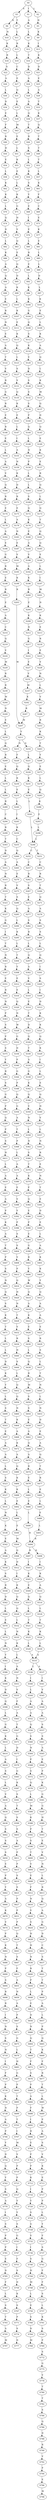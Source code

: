 strict digraph  {
	S0 -> S1 [ label = I ];
	S0 -> S2 [ label = L ];
	S0 -> S3 [ label = S ];
	S1 -> S4 [ label = A ];
	S2 -> S5 [ label = H ];
	S3 -> S6 [ label = K ];
	S3 -> S7 [ label = T ];
	S4 -> S8 [ label = L ];
	S5 -> S9 [ label = K ];
	S6 -> S10 [ label = N ];
	S7 -> S11 [ label = L ];
	S8 -> S12 [ label = K ];
	S9 -> S13 [ label = I ];
	S10 -> S14 [ label = K ];
	S11 -> S15 [ label = R ];
	S12 -> S16 [ label = T ];
	S13 -> S17 [ label = K ];
	S14 -> S18 [ label = R ];
	S15 -> S19 [ label = L ];
	S16 -> S20 [ label = D ];
	S17 -> S21 [ label = D ];
	S18 -> S22 [ label = S ];
	S19 -> S23 [ label = C ];
	S20 -> S24 [ label = A ];
	S21 -> S25 [ label = E ];
	S22 -> S26 [ label = A ];
	S23 -> S27 [ label = E ];
	S24 -> S28 [ label = L ];
	S25 -> S29 [ label = A ];
	S26 -> S30 [ label = L ];
	S27 -> S31 [ label = Q ];
	S28 -> S32 [ label = A ];
	S29 -> S33 [ label = T ];
	S30 -> S34 [ label = D ];
	S31 -> S35 [ label = E ];
	S32 -> S36 [ label = Q ];
	S33 -> S37 [ label = K ];
	S34 -> S38 [ label = E ];
	S35 -> S39 [ label = L ];
	S36 -> S40 [ label = T ];
	S37 -> S41 [ label = Q ];
	S38 -> S42 [ label = F ];
	S39 -> S43 [ label = M ];
	S40 -> S44 [ label = R ];
	S41 -> S45 [ label = T ];
	S42 -> S46 [ label = R ];
	S43 -> S47 [ label = E ];
	S44 -> S48 [ label = S ];
	S45 -> S49 [ label = T ];
	S46 -> S50 [ label = H ];
	S47 -> S51 [ label = L ];
	S48 -> S52 [ label = L ];
	S49 -> S53 [ label = T ];
	S50 -> S54 [ label = E ];
	S51 -> S55 [ label = K ];
	S52 -> S56 [ label = K ];
	S53 -> S57 [ label = L ];
	S54 -> S58 [ label = L ];
	S55 -> S59 [ label = E ];
	S56 -> S60 [ label = S ];
	S57 -> S61 [ label = K ];
	S58 -> S62 [ label = K ];
	S59 -> S63 [ label = L ];
	S60 -> S64 [ label = Y ];
	S61 -> S65 [ label = F ];
	S62 -> S66 [ label = K ];
	S63 -> S67 [ label = K ];
	S64 -> S68 [ label = E ];
	S65 -> S69 [ label = C ];
	S66 -> S70 [ label = L ];
	S67 -> S71 [ label = G ];
	S68 -> S72 [ label = I ];
	S69 -> S73 [ label = E ];
	S70 -> S74 [ label = Q ];
	S71 -> S75 [ label = H ];
	S72 -> S76 [ label = E ];
	S73 -> S77 [ label = K ];
	S74 -> S78 [ label = D ];
	S75 -> S79 [ label = V ];
	S76 -> S80 [ label = L ];
	S77 -> S81 [ label = E ];
	S78 -> S82 [ label = L ];
	S79 -> S83 [ label = Q ];
	S80 -> S84 [ label = R ];
	S81 -> S85 [ label = L ];
	S82 -> S86 [ label = K ];
	S83 -> S87 [ label = E ];
	S84 -> S88 [ label = E ];
	S85 -> S89 [ label = L ];
	S86 -> S90 [ label = A ];
	S87 -> S91 [ label = Q ];
	S88 -> S92 [ label = L ];
	S89 -> S93 [ label = D ];
	S90 -> S94 [ label = Q ];
	S91 -> S95 [ label = D ];
	S92 -> S96 [ label = K ];
	S93 -> S97 [ label = L ];
	S94 -> S98 [ label = A ];
	S95 -> S99 [ label = K ];
	S96 -> S100 [ label = K ];
	S97 -> S101 [ label = K ];
	S98 -> S102 [ label = E ];
	S99 -> S103 [ label = L ];
	S100 -> S104 [ label = G ];
	S101 -> S105 [ label = E ];
	S102 -> S106 [ label = R ];
	S103 -> S107 [ label = K ];
	S104 -> S108 [ label = Q ];
	S105 -> S109 [ label = L ];
	S106 -> S110 [ label = N ];
	S107 -> S111 [ label = E ];
	S108 -> S112 [ label = S ];
	S109 -> S113 [ label = K ];
	S110 -> S114 [ label = E ];
	S111 -> S115 [ label = K ];
	S112 -> S116 [ label = K ];
	S113 -> S117 [ label = A ];
	S114 -> S118 [ label = A ];
	S115 -> S119 [ label = Q ];
	S116 -> S120 [ label = V ];
	S117 -> S121 [ label = Q ];
	S118 -> S122 [ label = T ];
	S119 -> S123 [ label = L ];
	S120 -> S124 [ label = D ];
	S121 -> S125 [ label = L ];
	S122 -> S126 [ label = V ];
	S123 -> S127 [ label = S ];
	S124 -> S128 [ label = S ];
	S125 -> S129 [ label = K ];
	S126 -> S130 [ label = R ];
	S127 -> S131 [ label = V ];
	S128 -> S132 [ label = S ];
	S129 -> S133 [ label = M ];
	S130 -> S134 [ label = G ];
	S131 -> S135 [ label = Q ];
	S132 -> S136 [ label = S ];
	S133 -> S137 [ label = Q ];
	S134 -> S138 [ label = R ];
	S135 -> S139 [ label = K ];
	S136 -> S140 [ label = P ];
	S137 -> S141 [ label = D ];
	S138 -> S142 [ label = E ];
	S139 -> S143 [ label = E ];
	S140 -> S144 [ label = Q ];
	S141 -> S145 [ label = Q ];
	S142 -> S146 [ label = R ];
	S143 -> S147 [ label = L ];
	S144 -> S148 [ label = L ];
	S145 -> S149 [ label = E ];
	S146 -> S150 [ label = E ];
	S147 -> S151 [ label = I ];
	S148 -> S152 [ label = N ];
	S149 -> S153 [ label = K ];
	S150 -> S154 [ label = L ];
	S151 -> S155 [ label = A ];
	S152 -> S156 [ label = P ];
	S153 -> S157 [ label = E ];
	S154 -> S158 [ label = A ];
	S155 -> S159 [ label = N ];
	S156 -> S160 [ label = L ];
	S157 -> S161 [ label = R ];
	S158 -> S162 [ label = V ];
	S159 -> S163 [ label = K ];
	S160 -> S164 [ label = L ];
	S161 -> S165 [ label = Q ];
	S162 -> S166 [ label = Q ];
	S163 -> S167 [ label = D ];
	S164 -> S168 [ label = S ];
	S165 -> S169 [ label = L ];
	S166 -> S170 [ label = R ];
	S167 -> S171 [ label = R ];
	S168 -> S172 [ label = Q ];
	S169 -> S173 [ label = Q ];
	S170 -> S174 [ label = E ];
	S171 -> S175 [ label = E ];
	S172 -> S176 [ label = K ];
	S173 -> S177 [ label = T ];
	S174 -> S178 [ label = L ];
	S175 -> S179 [ label = A ];
	S176 -> S180 [ label = E ];
	S177 -> S181 [ label = Q ];
	S178 -> S182 [ label = A ];
	S179 -> S183 [ label = N ];
	S180 -> S184 [ label = A ];
	S181 -> S185 [ label = Q ];
	S182 -> S186 [ label = E ];
	S183 -> S187 [ label = E ];
	S184 -> S188 [ label = V ];
	S185 -> S189 [ label = E ];
	S186 -> S190 [ label = G ];
	S187 -> S191 [ label = V ];
	S188 -> S192 [ label = A ];
	S189 -> S193 [ label = L ];
	S190 -> S194 [ label = R ];
	S191 -> S195 [ label = M ];
	S192 -> S196 [ label = K ];
	S193 -> S197 [ label = I ];
	S194 -> S198 [ label = E ];
	S195 -> S199 [ label = K ];
	S196 -> S200 [ label = R ];
	S197 -> S201 [ label = M ];
	S198 -> S202 [ label = R ];
	S199 -> S203 [ label = R ];
	S200 -> S204 [ label = E ];
	S201 -> S205 [ label = N ];
	S202 -> S206 [ label = E ];
	S203 -> S207 [ label = M ];
	S204 -> S208 [ label = K ];
	S205 -> S209 [ label = K ];
	S206 -> S210 [ label = A ];
	S207 -> S211 [ label = Y ];
	S208 -> S212 [ label = N ];
	S209 -> S213 [ label = E ];
	S210 -> S214 [ label = C ];
	S211 -> S215 [ label = N ];
	S211 -> S216 [ label = D ];
	S212 -> S217 [ label = G ];
	S213 -> S218 [ label = R ];
	S214 -> S219 [ label = Q ];
	S215 -> S220 [ label = F ];
	S216 -> S221 [ label = L ];
	S217 -> S222 [ label = I ];
	S218 -> S223 [ label = E ];
	S219 -> S224 [ label = V ];
	S220 -> S225 [ label = Q ];
	S221 -> S226 [ label = Q ];
	S222 -> S227 [ label = E ];
	S223 -> S228 [ label = V ];
	S224 -> S229 [ label = M ];
	S225 -> S230 [ label = K ];
	S226 -> S231 [ label = K ];
	S227 -> S232 [ label = V ];
	S228 -> S233 [ label = N ];
	S229 -> S234 [ label = R ];
	S230 -> S235 [ label = E ];
	S231 -> S236 [ label = E ];
	S232 -> S237 [ label = M ];
	S233 -> S238 [ label = L ];
	S234 -> S239 [ label = R ];
	S235 -> S240 [ label = L ];
	S236 -> S241 [ label = L ];
	S237 -> S242 [ label = K ];
	S238 -> S243 [ label = V ];
	S239 -> S244 [ label = M ];
	S240 -> S245 [ label = I ];
	S241 -> S246 [ label = L ];
	S242 -> S247 [ label = R ];
	S243 -> S248 [ label = M ];
	S244 -> S249 [ label = N ];
	S245 -> S250 [ label = K ];
	S246 -> S251 [ label = T ];
	S246 -> S252 [ label = C ];
	S247 -> S207 [ label = M ];
	S248 -> S253 [ label = R ];
	S249 -> S254 [ label = E ];
	S250 -> S255 [ label = C ];
	S251 -> S256 [ label = C ];
	S252 -> S257 [ label = C ];
	S253 -> S258 [ label = K ];
	S254 -> S259 [ label = L ];
	S255 -> S260 [ label = Q ];
	S256 -> S261 [ label = R ];
	S257 -> S262 [ label = R ];
	S258 -> S263 [ label = T ];
	S259 -> S264 [ label = Q ];
	S260 -> S265 [ label = A ];
	S261 -> S266 [ label = T ];
	S262 -> S267 [ label = S ];
	S263 -> S268 [ label = Y ];
	S264 -> S269 [ label = R ];
	S265 -> S270 [ label = E ];
	S266 -> S271 [ label = Q ];
	S267 -> S272 [ label = E ];
	S268 -> S273 [ label = E ];
	S269 -> S274 [ label = E ];
	S270 -> S275 [ label = V ];
	S271 -> S276 [ label = A ];
	S272 -> S277 [ label = A ];
	S273 -> S278 [ label = L ];
	S274 -> S279 [ label = L ];
	S275 -> S280 [ label = S ];
	S276 -> S281 [ label = S ];
	S277 -> S282 [ label = S ];
	S278 -> S283 [ label = Q ];
	S279 -> S284 [ label = L ];
	S280 -> S285 [ label = Q ];
	S281 -> S286 [ label = S ];
	S282 -> S287 [ label = R ];
	S283 -> S288 [ label = K ];
	S284 -> S289 [ label = R ];
	S285 -> S290 [ label = L ];
	S286 -> S291 [ label = L ];
	S287 -> S292 [ label = L ];
	S288 -> S293 [ label = E ];
	S289 -> S294 [ label = C ];
	S290 -> S295 [ label = K ];
	S291 -> S296 [ label = Q ];
	S292 -> S297 [ label = Q ];
	S293 -> S298 [ label = L ];
	S294 -> S299 [ label = R ];
	S295 -> S300 [ label = L ];
	S296 -> S301 [ label = I ];
	S297 -> S302 [ label = A ];
	S298 -> S246 [ label = L ];
	S299 -> S303 [ label = T ];
	S300 -> S304 [ label = T ];
	S301 -> S305 [ label = S ];
	S302 -> S306 [ label = V ];
	S303 -> S307 [ label = D ];
	S304 -> S308 [ label = Y ];
	S305 -> S309 [ label = I ];
	S306 -> S310 [ label = L ];
	S307 -> S311 [ label = A ];
	S308 -> S312 [ label = E ];
	S309 -> S313 [ label = D ];
	S310 -> S314 [ label = E ];
	S311 -> S315 [ label = N ];
	S312 -> S316 [ label = E ];
	S313 -> S317 [ label = K ];
	S314 -> S318 [ label = T ];
	S315 -> S319 [ label = R ];
	S316 -> S320 [ label = Q ];
	S317 -> S321 [ label = K ];
	S318 -> S322 [ label = D ];
	S319 -> S323 [ label = T ];
	S320 -> S324 [ label = N ];
	S321 -> S325 [ label = Q ];
	S322 -> S326 [ label = Q ];
	S323 -> S327 [ label = K ];
	S324 -> S328 [ label = W ];
	S325 -> S329 [ label = K ];
	S326 -> S330 [ label = T ];
	S327 -> S331 [ label = G ];
	S328 -> S332 [ label = G ];
	S329 -> S333 [ label = I ];
	S330 -> S334 [ label = A ];
	S331 -> S335 [ label = I ];
	S332 -> S336 [ label = D ];
	S333 -> S337 [ label = L ];
	S334 -> S338 [ label = G ];
	S335 -> S339 [ label = T ];
	S336 -> S340 [ label = P ];
	S337 -> S341 [ label = E ];
	S338 -> S342 [ label = K ];
	S339 -> S343 [ label = N ];
	S340 -> S344 [ label = G ];
	S341 -> S345 [ label = Q ];
	S342 -> S346 [ label = Q ];
	S343 -> S347 [ label = R ];
	S344 -> S348 [ label = P ];
	S345 -> S349 [ label = H ];
	S346 -> S350 [ label = V ];
	S347 -> S351 [ label = E ];
	S348 -> S352 [ label = Q ];
	S349 -> S353 [ label = V ];
	S350 -> S354 [ label = N ];
	S351 -> S355 [ label = R ];
	S352 -> S356 [ label = G ];
	S353 -> S357 [ label = L ];
	S354 -> S358 [ label = L ];
	S355 -> S359 [ label = N ];
	S356 -> S360 [ label = A ];
	S357 -> S361 [ label = N ];
	S358 -> S362 [ label = N ];
	S359 -> S363 [ label = P ];
	S360 -> S364 [ label = T ];
	S361 -> S365 [ label = R ];
	S362 -> S366 [ label = S ];
	S363 -> S367 [ label = S ];
	S364 -> S368 [ label = P ];
	S365 -> S369 [ label = E ];
	S366 -> S370 [ label = T ];
	S367 -> S371 [ label = P ];
	S368 -> S372 [ label = L ];
	S369 -> S373 [ label = N ];
	S370 -> S374 [ label = K ];
	S371 -> S375 [ label = S ];
	S372 -> S376 [ label = A ];
	S373 -> S377 [ label = T ];
	S374 -> S378 [ label = P ];
	S375 -> S379 [ label = Y ];
	S376 -> S380 [ label = A ];
	S377 -> S381 [ label = E ];
	S378 -> S382 [ label = Q ];
	S379 -> S383 [ label = R ];
	S380 -> S384 [ label = E ];
	S381 -> S385 [ label = D ];
	S382 -> S386 [ label = E ];
	S383 -> S387 [ label = S ];
	S384 -> S388 [ label = V ];
	S385 -> S389 [ label = E ];
	S386 -> S390 [ label = P ];
	S387 -> S391 [ label = G ];
	S388 -> S392 [ label = Y ];
	S389 -> S393 [ label = L ];
	S390 -> S394 [ label = E ];
	S391 -> S395 [ label = P ];
	S392 -> S396 [ label = P ];
	S393 -> S397 [ label = A ];
	S394 -> S398 [ label = G ];
	S395 -> S399 [ label = Q ];
	S396 -> S400 [ label = S ];
	S397 -> S401 [ label = K ];
	S398 -> S402 [ label = R ];
	S399 -> S403 [ label = P ];
	S400 -> S404 [ label = S ];
	S401 -> S405 [ label = K ];
	S402 -> S406 [ label = Y ];
	S403 -> S407 [ label = S ];
	S404 -> S408 [ label = V ];
	S405 -> S409 [ label = Y ];
	S406 -> S410 [ label = W ];
	S407 -> S411 [ label = H ];
	S408 -> S412 [ label = P ];
	S409 -> S413 [ label = Q ];
	S410 -> S414 [ label = Q ];
	S411 -> S415 [ label = L ];
	S412 -> S416 [ label = Q ];
	S413 -> S417 [ label = A ];
	S414 -> S418 [ label = A ];
	S415 -> S419 [ label = A ];
	S416 -> S420 [ label = H ];
	S417 -> S421 [ label = A ];
	S418 -> S422 [ label = K ];
	S419 -> S423 [ label = E ];
	S420 -> S424 [ label = N ];
	S421 -> S425 [ label = E ];
	S422 -> S426 [ label = E ];
	S423 -> S427 [ label = A ];
	S424 -> S428 [ label = T ];
	S425 -> S429 [ label = R ];
	S426 -> S430 [ label = S ];
	S427 -> S431 [ label = P ];
	S428 -> S432 [ label = V ];
	S429 -> S433 [ label = S ];
	S430 -> S434 [ label = L ];
	S431 -> S435 [ label = K ];
	S432 -> S436 [ label = R ];
	S433 -> S437 [ label = L ];
	S434 -> S438 [ label = Q ];
	S435 -> S439 [ label = A ];
	S436 -> S440 [ label = H ];
	S437 -> S441 [ label = T ];
	S438 -> S442 [ label = R ];
	S439 -> S443 [ label = T ];
	S440 -> S444 [ label = S ];
	S441 -> S445 [ label = N ];
	S442 -> S446 [ label = M ];
	S443 -> S447 [ label = P ];
	S444 -> S448 [ label = L ];
	S445 -> S449 [ label = L ];
	S446 -> S450 [ label = S ];
	S447 -> S451 [ label = S ];
	S448 -> S452 [ label = Q ];
	S449 -> S453 [ label = N ];
	S450 -> S454 [ label = S ];
	S451 -> S455 [ label = N ];
	S452 -> S456 [ label = Q ];
	S453 -> S457 [ label = D ];
	S454 -> S458 [ label = E ];
	S455 -> S459 [ label = Q ];
	S456 -> S460 [ label = N ];
	S457 -> S461 [ label = E ];
	S458 -> S462 [ label = A ];
	S459 -> S463 [ label = S ];
	S460 -> S464 [ label = K ];
	S461 -> S465 [ label = A ];
	S462 -> S466 [ label = Q ];
	S463 -> S467 [ label = K ];
	S464 -> S468 [ label = A ];
	S465 -> S469 [ label = Q ];
	S466 -> S470 [ label = A ];
	S467 -> S471 [ label = T ];
	S468 -> S472 [ label = K ];
	S469 -> S473 [ label = T ];
	S470 -> S474 [ label = R ];
	S471 -> S475 [ label = L ];
	S472 -> S476 [ label = A ];
	S473 -> S477 [ label = R ];
	S474 -> S478 [ label = E ];
	S475 -> S479 [ label = L ];
	S476 -> S480 [ label = Q ];
	S477 -> S481 [ label = E ];
	S478 -> S482 [ label = L ];
	S479 -> S483 [ label = D ];
	S480 -> S484 [ label = K ];
	S481 -> S485 [ label = L ];
	S482 -> S486 [ label = E ];
	S483 -> S487 [ label = K ];
	S484 -> S488 [ label = K ];
	S485 -> S489 [ label = E ];
	S486 -> S490 [ label = L ];
	S487 -> S491 [ label = Y ];
	S488 -> S492 [ label = E ];
	S489 -> S493 [ label = L ];
	S490 -> S494 [ label = R ];
	S491 -> S495 [ label = L ];
	S492 -> S496 [ label = L ];
	S493 -> S494 [ label = R ];
	S494 -> S497 [ label = H ];
	S494 -> S498 [ label = K ];
	S495 -> S499 [ label = S ];
	S496 -> S500 [ label = E ];
	S497 -> S501 [ label = I ];
	S498 -> S502 [ label = I ];
	S499 -> S503 [ label = T ];
	S500 -> S504 [ label = M ];
	S501 -> S505 [ label = K ];
	S502 -> S506 [ label = K ];
	S503 -> S507 [ label = E ];
	S504 -> S508 [ label = Q ];
	S505 -> S509 [ label = E ];
	S506 -> S510 [ label = A ];
	S507 -> S511 [ label = A ];
	S508 -> S512 [ label = D ];
	S509 -> S513 [ label = Q ];
	S510 -> S514 [ label = Q ];
	S511 -> S515 [ label = A ];
	S512 -> S516 [ label = I ];
	S513 -> S517 [ label = L ];
	S514 -> S518 [ label = L ];
	S515 -> S519 [ label = L ];
	S516 -> S520 [ label = K ];
	S517 -> S521 [ label = T ];
	S518 -> S522 [ label = T ];
	S519 -> S523 [ label = S ];
	S520 -> S524 [ label = Q ];
	S521 -> S525 [ label = K ];
	S522 -> S526 [ label = K ];
	S523 -> S527 [ label = K ];
	S524 -> S528 [ label = Q ];
	S525 -> S529 [ label = L ];
	S526 -> S530 [ label = L ];
	S527 -> S531 [ label = L ];
	S528 -> S532 [ label = L ];
	S529 -> S533 [ label = A ];
	S530 -> S533 [ label = A ];
	S531 -> S534 [ label = N ];
	S532 -> S535 [ label = N ];
	S533 -> S536 [ label = L ];
	S533 -> S537 [ label = A ];
	S534 -> S538 [ label = K ];
	S535 -> S539 [ label = K ];
	S536 -> S540 [ label = I ];
	S537 -> S541 [ label = I ];
	S538 -> S542 [ label = E ];
	S539 -> S543 [ label = L ];
	S540 -> S544 [ label = L ];
	S541 -> S545 [ label = V ];
	S542 -> S546 [ label = A ];
	S543 -> S547 [ label = A ];
	S544 -> S548 [ label = A ];
	S545 -> S549 [ label = A ];
	S546 -> S550 [ label = K ];
	S547 -> S551 [ label = N ];
	S548 -> S552 [ label = A ];
	S549 -> S553 [ label = A ];
	S550 -> S554 [ label = S ];
	S551 -> S555 [ label = V ];
	S552 -> S556 [ label = Q ];
	S553 -> S557 [ label = S ];
	S554 -> S558 [ label = R ];
	S555 -> S559 [ label = F ];
	S556 -> S560 [ label = S ];
	S557 -> S561 [ label = S ];
	S558 -> S562 [ label = D ];
	S559 -> S563 [ label = A ];
	S560 -> S564 [ label = N ];
	S561 -> S565 [ label = A ];
	S562 -> S566 [ label = L ];
	S563 -> S567 [ label = T ];
	S564 -> S568 [ label = P ];
	S565 -> S569 [ label = E ];
	S566 -> S570 [ label = E ];
	S567 -> S571 [ label = G ];
	S568 -> S572 [ label = S ];
	S569 -> S573 [ label = P ];
	S570 -> S574 [ label = L ];
	S571 -> S575 [ label = D ];
	S572 -> S576 [ label = Q ];
	S573 -> S577 [ label = K ];
	S574 -> S578 [ label = N ];
	S575 -> S579 [ label = I ];
	S576 -> S580 [ label = L ];
	S577 -> S581 [ label = G ];
	S578 -> S582 [ label = Y ];
	S579 -> S583 [ label = G ];
	S580 -> S584 [ label = M ];
	S581 -> S585 [ label = G ];
	S582 -> S586 [ label = I ];
	S583 -> S587 [ label = K ];
	S584 -> S588 [ label = K ];
	S585 -> S589 [ label = H ];
	S586 -> S590 [ label = K ];
	S587 -> S591 [ label = S ];
	S588 -> S592 [ label = P ];
	S589 -> S593 [ label = T ];
	S590 -> S594 [ label = D ];
	S591 -> S595 [ label = T ];
	S592 -> S596 [ label = S ];
	S593 -> S597 [ label = E ];
	S594 -> S598 [ label = Q ];
	S595 -> S599 [ label = S ];
	S596 -> S600 [ label = T ];
	S597 -> S601 [ label = V ];
	S598 -> S602 [ label = L ];
	S599 -> S603 [ label = S ];
	S600 -> S604 [ label = V ];
	S601 -> S605 [ label = N ];
	S602 -> S606 [ label = G ];
	S603 -> S607 [ label = A ];
	S604 -> S608 [ label = E ];
	S605 -> S609 [ label = L ];
	S606 -> S610 [ label = K ];
	S607 -> S611 [ label = P ];
	S608 -> S612 [ label = F ];
	S609 -> S613 [ label = R ];
	S610 -> S614 [ label = L ];
	S611 -> S615 [ label = P ];
	S612 -> S616 [ label = N ];
	S613 -> S617 [ label = Q ];
	S614 -> S618 [ label = A ];
	S615 -> S619 [ label = S ];
	S616 -> S620 [ label = V ];
	S617 -> S621 [ label = A ];
	S618 -> S622 [ label = S ];
	S619 -> S623 [ label = S ];
	S620 -> S624 [ label = S ];
	S621 -> S625 [ label = G ];
	S622 -> S626 [ label = L ];
	S623 -> S627 [ label = P ];
	S624 -> S628 [ label = H ];
	S625 -> S629 [ label = D ];
	S626 -> S630 [ label = V ];
	S627 -> S631 [ label = P ];
	S628 -> S632 [ label = H ];
	S629 -> S633 [ label = C ];
	S630 -> S634 [ label = A ];
	S631 -> S635 [ label = P ];
	S632 -> S636 [ label = N ];
	S633 -> S637 [ label = S ];
	S634 -> S638 [ label = Q ];
	S635 -> S639 [ label = Q ];
	S636 -> S640 [ label = R ];
	S637 -> S641 [ label = T ];
	S638 -> S642 [ label = S ];
	S639 -> S643 [ label = T ];
	S640 -> S644 [ label = P ];
	S641 -> S645 [ label = T ];
	S642 -> S646 [ label = S ];
	S643 -> S647 [ label = S ];
	S644 -> S648 [ label = L ];
	S645 -> S649 [ label = P ];
	S646 -> S650 [ label = S ];
	S647 -> S651 [ label = F ];
	S648 -> S652 [ label = E ];
	S649 -> S653 [ label = A ];
	S650 -> S654 [ label = E ];
	S651 -> S655 [ label = A ];
	S652 -> S656 [ label = D ];
	S653 -> S657 [ label = L ];
	S654 -> S658 [ label = P ];
	S655 -> S659 [ label = N ];
	S656 -> S660 [ label = N ];
	S657 -> S661 [ label = P ];
	S658 -> S662 [ label = Y ];
	S659 -> S663 [ label = A ];
	S660 -> S664 [ label = Q ];
	S661 -> S665 [ label = Q ];
	S662 -> S666 [ label = A ];
	S663 -> S667 [ label = P ];
	S664 -> S668 [ label = T ];
	S665 -> S669 [ label = K ];
	S666 -> S670 [ label = K ];
	S667 -> S671 [ label = S ];
	S668 -> S672 [ label = F ];
	S669 -> S673 [ label = F ];
	S670 -> S674 [ label = V ];
	S671 -> S675 [ label = G ];
	S672 -> S676 [ label = S ];
	S673 -> S677 [ label = R ];
	S674 -> S678 [ label = P ];
	S675 -> S679 [ label = L ];
	S676 -> S680 [ label = P ];
	S677 -> S681 [ label = T ];
	S678 -> S682 [ label = K ];
	S679 -> S683 [ label = H ];
	S680 -> S684 [ label = A ];
	S681 -> S685 [ label = L ];
	S682 -> S686 [ label = N ];
	S683 -> S687 [ label = G ];
	S684 -> S688 [ label = F ];
	S685 -> S689 [ label = W ];
	S686 -> S690 [ label = P ];
	S687 -> S691 [ label = P ];
	S688 -> S692 [ label = I ];
	S689 -> S693 [ label = P ];
	S690 -> S694 [ label = S ];
	S691 -> S695 [ label = T ];
	S692 -> S696 [ label = R ];
	S693 -> S697 [ label = A ];
	S694 -> S698 [ label = R ];
	S695 -> S699 [ label = P ];
	S696 -> S700 [ label = E ];
	S697 -> S701 [ label = S ];
	S698 -> S702 [ label = R ];
	S699 -> S703 [ label = T ];
	S700 -> S704 [ label = P ];
	S701 -> S705 [ label = V ];
	S702 -> S706 [ label = I ];
	S703 -> S707 [ label = I ];
	S704 -> S708 [ label = P ];
	S705 -> S709 [ label = K ];
	S706 -> S710 [ label = N ];
	S707 -> S711 [ label = M ];
	S708 -> S712 [ label = K ];
	S709 -> S713 [ label = E ];
	S710 -> S714 [ label = S ];
	S711 -> S715 [ label = V ];
	S712 -> S716 [ label = I ];
	S713 -> S717 [ label = P ];
	S714 -> S718 [ label = N ];
	S715 -> S719 [ label = P ];
	S716 -> S720 [ label = Y ];
	S717 -> S721 [ label = P ];
	S718 -> S722 [ label = I ];
	S719 -> S723 [ label = P ];
	S720 -> S724 [ label = S ];
	S721 -> S725 [ label = L ];
	S722 -> S726 [ label = F ];
	S723 -> S727 [ label = Q ];
	S724 -> S728 [ label = G ];
	S725 -> S729 [ label = Y ];
	S726 -> S730 [ label = P ];
	S727 -> S731 [ label = Y ];
	S728 -> S732 [ label = V ];
	S729 -> S733 [ label = F ];
	S730 -> S734 [ label = K ];
	S731 -> S735 [ label = Y ];
	S732 -> S736 [ label = I ];
	S733 -> S737 [ label = S ];
	S734 -> S738 [ label = N ];
	S735 -> S739 [ label = S ];
	S736 -> S740 [ label = S ];
	S737 -> S741 [ label = G ];
	S738 -> S742 [ label = A ];
	S739 -> S743 [ label = G ];
	S740 -> S744 [ label = H ];
	S741 -> S745 [ label = F ];
	S742 -> S746 [ label = P ];
	S743 -> S747 [ label = I ];
	S744 -> S748 [ label = M ];
	S745 -> S749 [ label = F ];
	S746 -> S750 [ label = Y ];
	S747 -> S751 [ label = F ];
	S748 -> S752 [ label = L ];
	S749 -> S753 [ label = S ];
	S750 -> S754 [ label = D ];
	S751 -> S755 [ label = S ];
	S752 -> S756 [ label = E ];
	S753 -> S757 [ label = L ];
	S754 -> S758 [ label = Q ];
	S755 -> S759 [ label = D ];
	S756 -> S760 [ label = S ];
	S757 -> S761 [ label = K ];
	S758 -> S762 [ label = Y ];
	S759 -> S763 [ label = K ];
	S760 -> S764 [ label = D ];
	S761 -> S765 [ label = S ];
	S762 -> S766 [ label = S ];
	S763 -> S767 [ label = S ];
	S764 -> S768 [ label = M ];
	S765 -> S769 [ label = P ];
	S766 -> S770 [ label = A ];
	S767 -> S771 [ label = P ];
	S769 -> S772 [ label = S ];
	S770 -> S773 [ label = I ];
	S771 -> S774 [ label = S ];
	S772 -> S775 [ label = G ];
	S773 -> S776 [ label = S ];
	S774 -> S777 [ label = D ];
	S775 -> S778 [ label = V ];
	S776 -> S779 [ label = P ];
	S778 -> S780 [ label = T ];
	S779 -> S781 [ label = P ];
	S780 -> S782 [ label = T ];
	S781 -> S783 [ label = E ];
	S782 -> S784 [ label = S ];
	S783 -> S785 [ label = D ];
	S784 -> S786 [ label = Q ];
	S785 -> S787 [ label = F ];
	S786 -> S788 [ label = D ];
	S787 -> S789 [ label = L ];
	S788 -> S790 [ label = R ];
	S789 -> S791 [ label = S ];
	S790 -> S792 [ label = V ];
	S791 -> S793 [ label = T ];
	S792 -> S794 [ label = P ];
	S793 -> S795 [ label = A ];
	S794 -> S796 [ label = E ];
	S795 -> S797 [ label = M ];
	S796 -> S798 [ label = M ];
}

